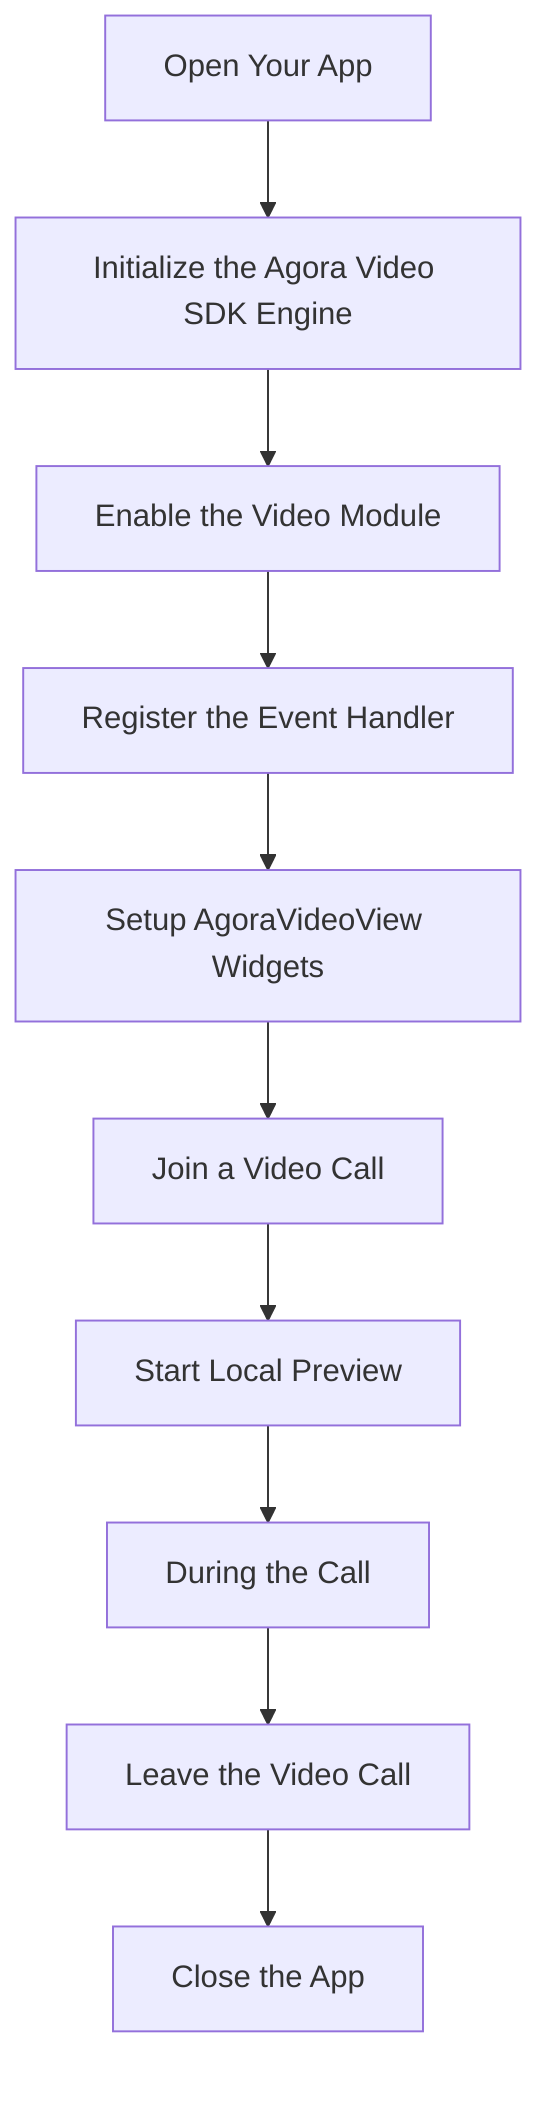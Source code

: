 flowchart TB
    openApp[Open Your App] --> initSDK[Initialize the Agora Video SDK Engine]
    initSDK --> enableVideo[Enable the Video Module]
    enableVideo --> registerHandler[Register the Event Handler]
    registerHandler --> setupWidgets[Setup AgoraVideoView Widgets]
    setupWidgets --> joinCall[Join a Video Call]
    joinCall --> startPreview[Start Local Preview]
    startPreview --> duringCall[During the Call]
    duringCall --> leaveCall[Leave the Video Call]
    leaveCall --> closeApp[Close the App]